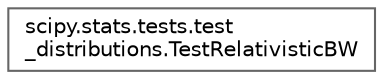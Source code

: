 digraph "Graphical Class Hierarchy"
{
 // LATEX_PDF_SIZE
  bgcolor="transparent";
  edge [fontname=Helvetica,fontsize=10,labelfontname=Helvetica,labelfontsize=10];
  node [fontname=Helvetica,fontsize=10,shape=box,height=0.2,width=0.4];
  rankdir="LR";
  Node0 [id="Node000000",label="scipy.stats.tests.test\l_distributions.TestRelativisticBW",height=0.2,width=0.4,color="grey40", fillcolor="white", style="filled",URL="$d4/d79/classscipy_1_1stats_1_1tests_1_1test__distributions_1_1TestRelativisticBW.html",tooltip=" "];
}
